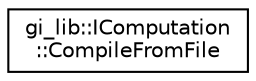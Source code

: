 digraph "Graphical Class Hierarchy"
{
  edge [fontname="Helvetica",fontsize="10",labelfontname="Helvetica",labelfontsize="10"];
  node [fontname="Helvetica",fontsize="10",shape=record];
  rankdir="LR";
  Node1 [label="gi_lib::IComputation\l::CompileFromFile",height=0.2,width=0.4,color="black", fillcolor="white", style="filled",URL="$structgi__lib_1_1_i_computation_1_1_compile_from_file.html",tooltip="Structure used to compile a compute shader from a file. "];
}

